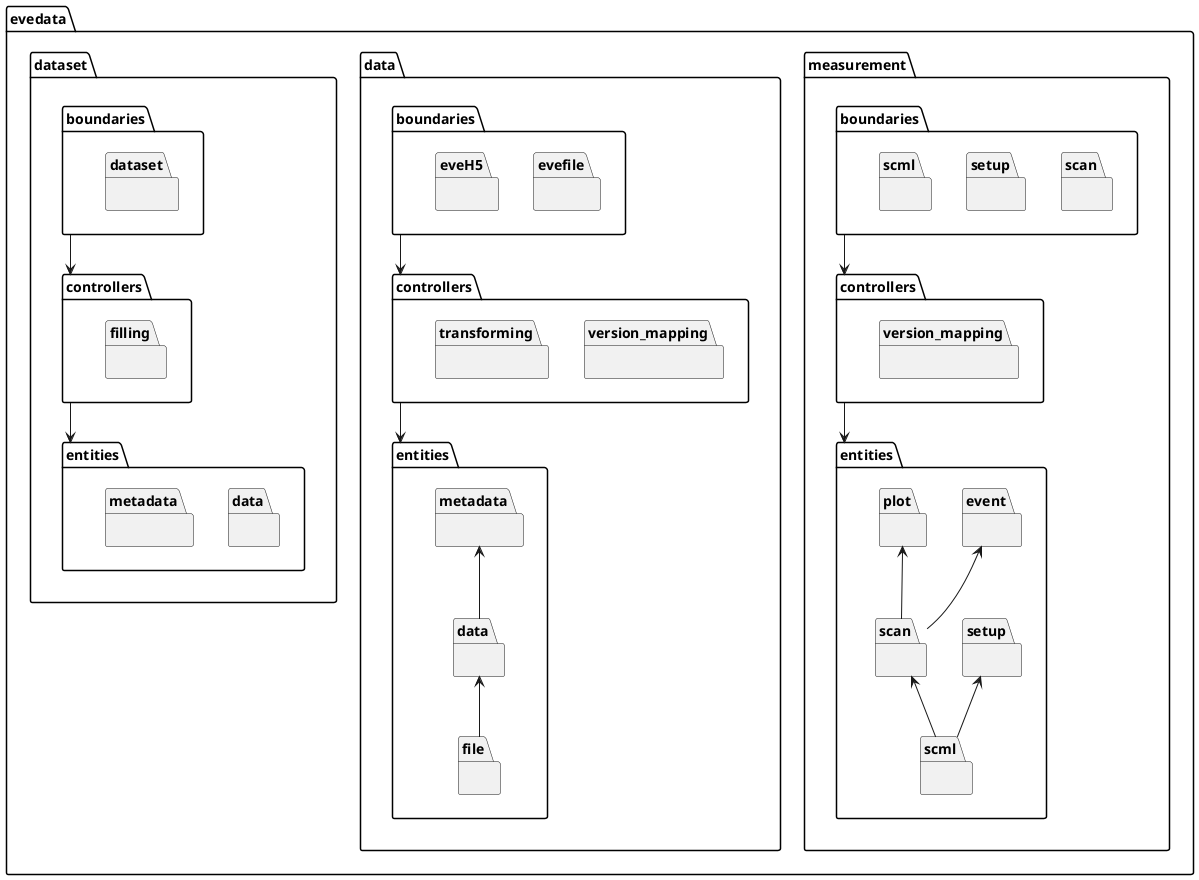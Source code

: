 @startuml
'skinparam dpi 150

package evedata {
    package evedata.measurement {
        package evedata.measurement.boundaries {
            package scan {}
            package setup {}
            package scml {}
        }
        package evedata.measurement.controllers {
            package version_mapping {}
        }
        package evedata.measurement.entities {
            package scml {
            }
            package setup {
            }
            package scan {
            }
            package event {
            }
            package plot {
            }

            setup <-- scml
            scan <-- scml
            event <-- scan
            plot <-- scan
        }
        evedata.measurement.boundaries --> evedata.measurement.controllers
        evedata.measurement.controllers --> evedata.measurement.entities
    }

    package evedata.data {
        package evedata.data.boundaries {
            package evefile {}
            package eveH5 {}
        }
        package evedata.data.controllers {
            package version_mapping {}
            package transforming {}
        }
        package evedata.data.entities {
            package evedata.data.entities.file {
            }
            package evedata.data.entities.data {
            }
            package evedata.data.entities.metadata {
            }

            evedata.data.entities.metadata <-- evedata.data.entities.data
            evedata.data.entities.data <-- evedata.data.entities.file
        }
        evedata.data.boundaries --> evedata.data.controllers
        evedata.data.controllers --> evedata.data.entities
    }

    package evedata.dataset {
        package evedata.dataset.boundaries {
            package dataset {}
        }
        package evedata.dataset.controllers {
            package filling {}
        }
        package evedata.dataset.entities {
            package data {}
            package metadata {}
        }

        evedata.dataset.boundaries --> evedata.dataset.controllers
        evedata.dataset.controllers --> evedata.dataset.entities
    }
}

@enduml

